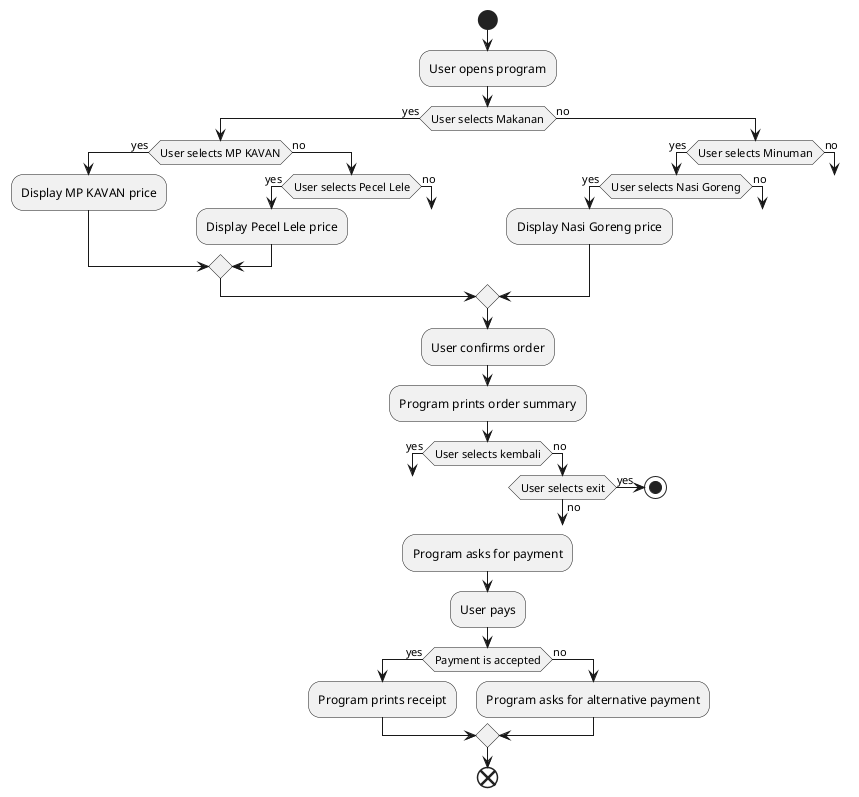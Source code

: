 @startuml

start

:User opens program;

if (User selects Makanan) then (yes)
  if (User selects MP KAVAN) then (yes)
    :Display MP KAVAN price;
  else (no)
    if (User selects Pecel Lele) then (yes)
      :Display Pecel Lele price;
    else (no)
      goto end
    endif
  endif
else (no)
  if (User selects Minuman) then (yes)
    if (User selects Nasi Goreng) then (yes)
      :Display Nasi Goreng price;
    else (no)
      goto end
    endif
  else (no)
    goto end
  endif
endif

:User confirms order;

:Program prints order summary;

if (User selects kembali) then (yes)
  goto start
else (no)
  if (User selects exit) then (yes)
    stop
  else (no)
    goto end
  endif
endif

:Program asks for payment;

:User pays;

if (Payment is accepted) then (yes)
  :Program prints receipt;
else (no)
  :Program asks for alternative payment;
endif

end

@enduml